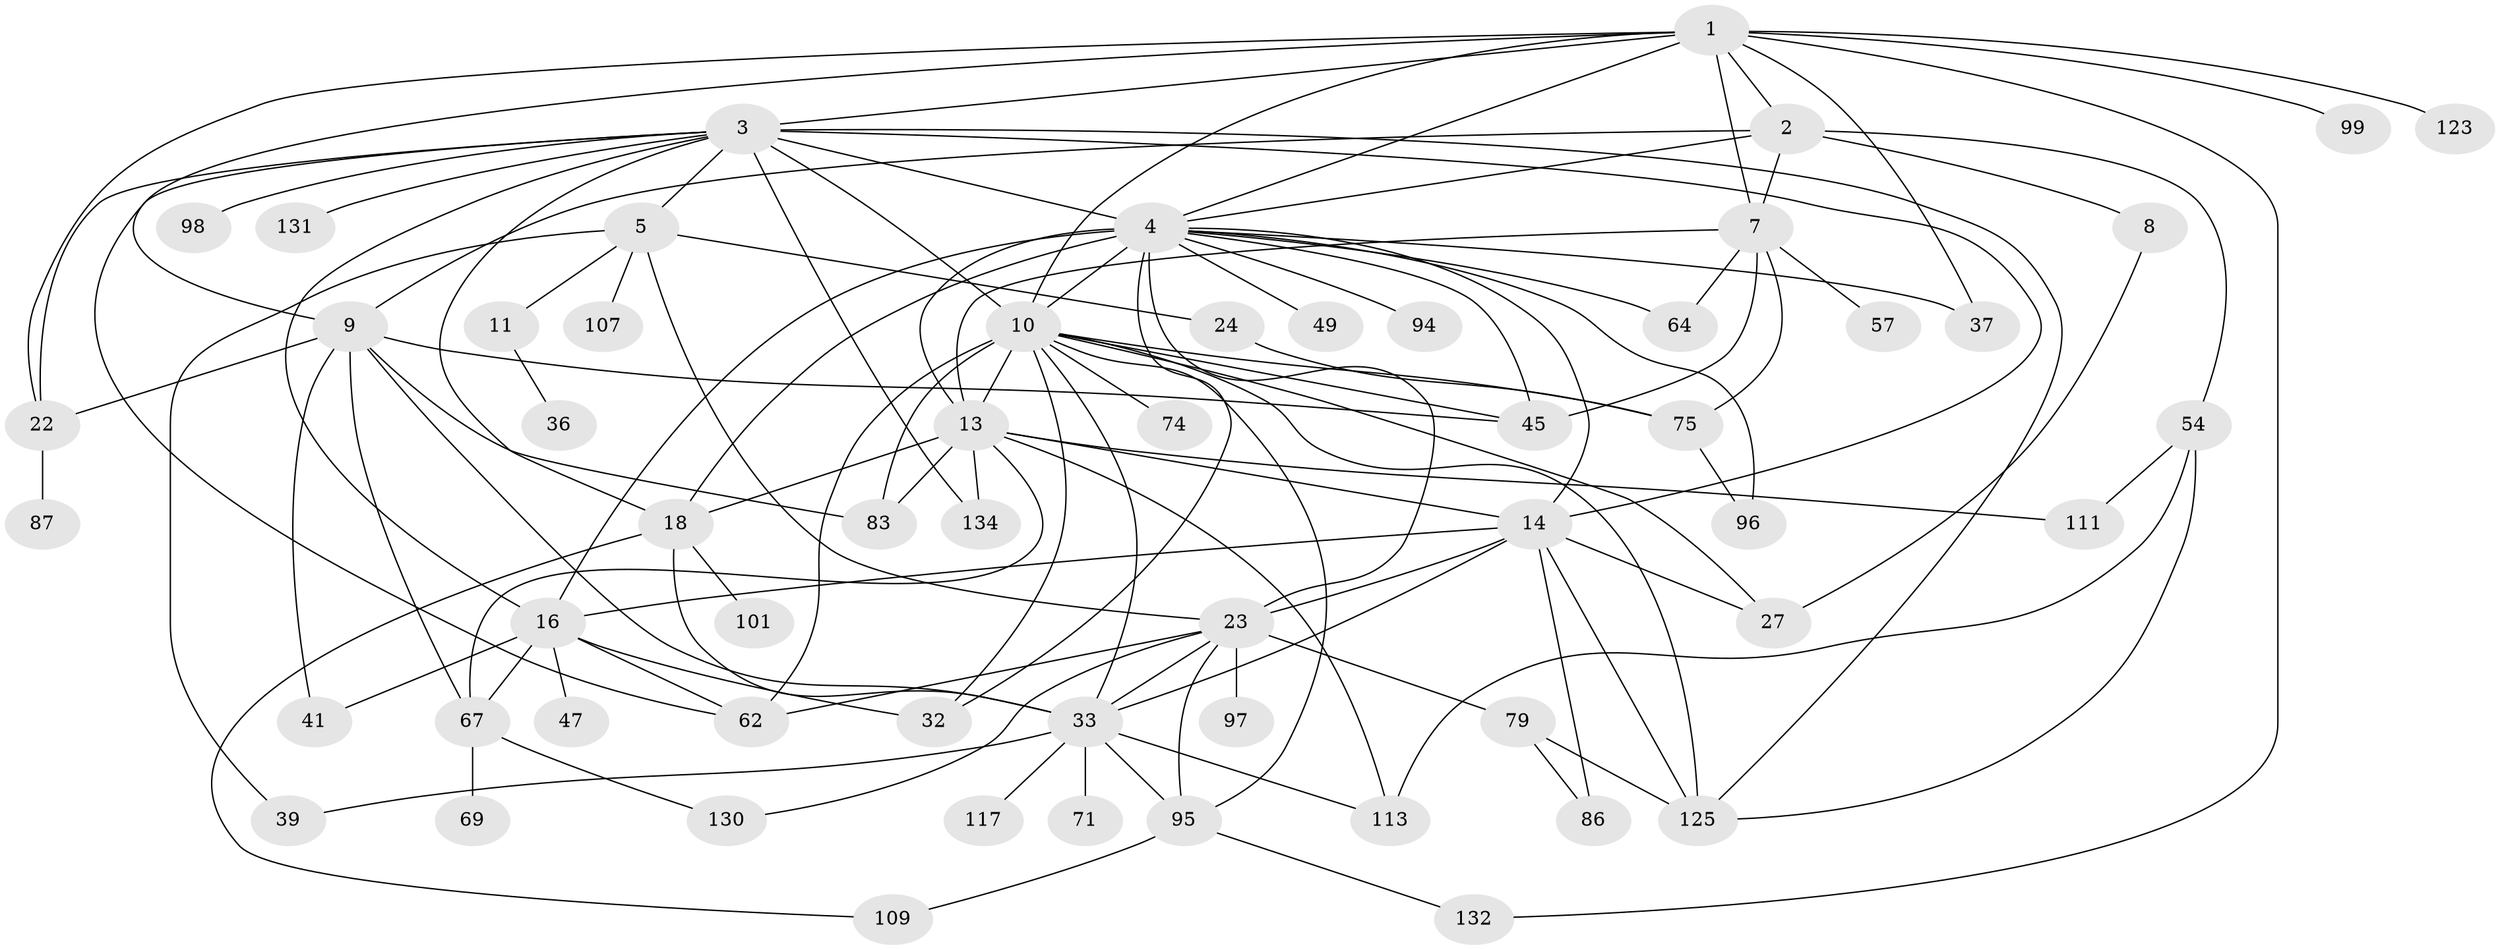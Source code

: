 // original degree distribution, {10: 0.006802721088435374, 6: 0.04081632653061224, 8: 0.006802721088435374, 4: 0.10204081632653061, 7: 0.02040816326530612, 2: 0.2857142857142857, 5: 0.09523809523809523, 3: 0.2585034013605442, 1: 0.1836734693877551}
// Generated by graph-tools (version 1.1) at 2025/17/03/04/25 18:17:05]
// undirected, 58 vertices, 114 edges
graph export_dot {
graph [start="1"]
  node [color=gray90,style=filled];
  1 [super="+6+73"];
  2;
  3 [super="+72+26+15+51"];
  4 [super="+17"];
  5;
  7 [super="+30+114+40+58"];
  8;
  9 [super="+93+137"];
  10 [super="+68+12"];
  11;
  13 [super="+80+31+66"];
  14 [super="+53+21"];
  16 [super="+28"];
  18 [super="+25"];
  22 [super="+81"];
  23 [super="+85+35+84"];
  24 [super="+145+56"];
  27;
  32 [super="+127+65+42"];
  33 [super="+61+76+38"];
  36;
  37;
  39 [super="+59"];
  41;
  45 [super="+50+120"];
  47;
  49 [super="+115"];
  54 [super="+90"];
  57 [super="+60"];
  62 [super="+128"];
  64 [super="+77"];
  67 [super="+133"];
  69 [super="+82"];
  71;
  74;
  75 [super="+88"];
  79;
  83;
  86 [super="+122"];
  87 [super="+92"];
  94;
  95 [super="+147+143+135"];
  96;
  97;
  98;
  99;
  101;
  107;
  109;
  111 [super="+146"];
  113;
  117;
  123;
  125 [super="+138+142+126"];
  130;
  131;
  132;
  134;
  1 -- 2;
  1 -- 3;
  1 -- 10;
  1 -- 37;
  1 -- 99;
  1 -- 132;
  1 -- 123;
  1 -- 7 [weight=2];
  1 -- 9;
  1 -- 22;
  1 -- 4;
  2 -- 4;
  2 -- 8;
  2 -- 9;
  2 -- 54;
  2 -- 7;
  3 -- 5;
  3 -- 98;
  3 -- 131;
  3 -- 10 [weight=2];
  3 -- 18;
  3 -- 134;
  3 -- 125;
  3 -- 62;
  3 -- 16;
  3 -- 22;
  3 -- 14;
  3 -- 4;
  4 -- 16 [weight=4];
  4 -- 49 [weight=2];
  4 -- 64;
  4 -- 23;
  4 -- 32;
  4 -- 96;
  4 -- 37;
  4 -- 10;
  4 -- 13 [weight=2];
  4 -- 14;
  4 -- 45;
  4 -- 18;
  4 -- 94;
  5 -- 11;
  5 -- 23;
  5 -- 24;
  5 -- 39;
  5 -- 107;
  7 -- 13;
  7 -- 64;
  7 -- 57 [weight=2];
  7 -- 75;
  7 -- 45;
  8 -- 27;
  9 -- 67;
  9 -- 83;
  9 -- 41;
  9 -- 45;
  9 -- 33;
  9 -- 22;
  10 -- 27;
  10 -- 74;
  10 -- 95;
  10 -- 62;
  10 -- 75;
  10 -- 45;
  10 -- 83;
  10 -- 125;
  10 -- 13;
  10 -- 32;
  10 -- 33;
  11 -- 36;
  13 -- 14;
  13 -- 18;
  13 -- 67;
  13 -- 111 [weight=2];
  13 -- 113;
  13 -- 83;
  13 -- 134;
  14 -- 125;
  14 -- 23;
  14 -- 16;
  14 -- 33;
  14 -- 86 [weight=2];
  14 -- 27;
  16 -- 47;
  16 -- 62;
  16 -- 67;
  16 -- 32;
  16 -- 41;
  18 -- 33 [weight=2];
  18 -- 101;
  18 -- 109;
  22 -- 87;
  23 -- 97;
  23 -- 130;
  23 -- 95;
  23 -- 62;
  23 -- 79;
  23 -- 33;
  24 -- 75;
  33 -- 95;
  33 -- 113;
  33 -- 117;
  33 -- 71;
  33 -- 39;
  54 -- 111;
  54 -- 113;
  54 -- 125;
  67 -- 69;
  67 -- 130;
  75 -- 96;
  79 -- 86;
  79 -- 125;
  95 -- 109;
  95 -- 132;
}
